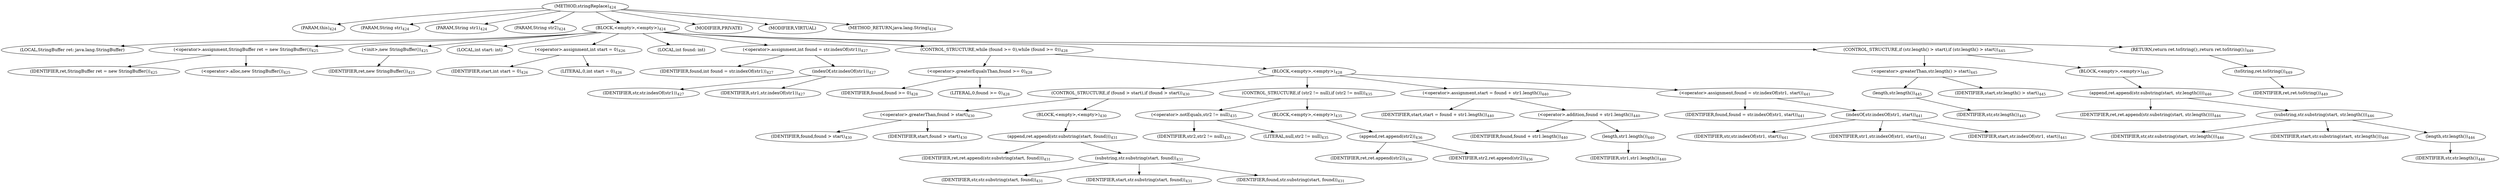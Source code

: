 digraph "stringReplace" {  
"1166" [label = <(METHOD,stringReplace)<SUB>424</SUB>> ]
"1167" [label = <(PARAM,this)<SUB>424</SUB>> ]
"1168" [label = <(PARAM,String str)<SUB>424</SUB>> ]
"1169" [label = <(PARAM,String str1)<SUB>424</SUB>> ]
"1170" [label = <(PARAM,String str2)<SUB>424</SUB>> ]
"1171" [label = <(BLOCK,&lt;empty&gt;,&lt;empty&gt;)<SUB>424</SUB>> ]
"90" [label = <(LOCAL,StringBuffer ret: java.lang.StringBuffer)> ]
"1172" [label = <(&lt;operator&gt;.assignment,StringBuffer ret = new StringBuffer())<SUB>425</SUB>> ]
"1173" [label = <(IDENTIFIER,ret,StringBuffer ret = new StringBuffer())<SUB>425</SUB>> ]
"1174" [label = <(&lt;operator&gt;.alloc,new StringBuffer())<SUB>425</SUB>> ]
"1175" [label = <(&lt;init&gt;,new StringBuffer())<SUB>425</SUB>> ]
"89" [label = <(IDENTIFIER,ret,new StringBuffer())<SUB>425</SUB>> ]
"1176" [label = <(LOCAL,int start: int)> ]
"1177" [label = <(&lt;operator&gt;.assignment,int start = 0)<SUB>426</SUB>> ]
"1178" [label = <(IDENTIFIER,start,int start = 0)<SUB>426</SUB>> ]
"1179" [label = <(LITERAL,0,int start = 0)<SUB>426</SUB>> ]
"1180" [label = <(LOCAL,int found: int)> ]
"1181" [label = <(&lt;operator&gt;.assignment,int found = str.indexOf(str1))<SUB>427</SUB>> ]
"1182" [label = <(IDENTIFIER,found,int found = str.indexOf(str1))<SUB>427</SUB>> ]
"1183" [label = <(indexOf,str.indexOf(str1))<SUB>427</SUB>> ]
"1184" [label = <(IDENTIFIER,str,str.indexOf(str1))<SUB>427</SUB>> ]
"1185" [label = <(IDENTIFIER,str1,str.indexOf(str1))<SUB>427</SUB>> ]
"1186" [label = <(CONTROL_STRUCTURE,while (found &gt;= 0),while (found &gt;= 0))<SUB>428</SUB>> ]
"1187" [label = <(&lt;operator&gt;.greaterEqualsThan,found &gt;= 0)<SUB>428</SUB>> ]
"1188" [label = <(IDENTIFIER,found,found &gt;= 0)<SUB>428</SUB>> ]
"1189" [label = <(LITERAL,0,found &gt;= 0)<SUB>428</SUB>> ]
"1190" [label = <(BLOCK,&lt;empty&gt;,&lt;empty&gt;)<SUB>428</SUB>> ]
"1191" [label = <(CONTROL_STRUCTURE,if (found &gt; start),if (found &gt; start))<SUB>430</SUB>> ]
"1192" [label = <(&lt;operator&gt;.greaterThan,found &gt; start)<SUB>430</SUB>> ]
"1193" [label = <(IDENTIFIER,found,found &gt; start)<SUB>430</SUB>> ]
"1194" [label = <(IDENTIFIER,start,found &gt; start)<SUB>430</SUB>> ]
"1195" [label = <(BLOCK,&lt;empty&gt;,&lt;empty&gt;)<SUB>430</SUB>> ]
"1196" [label = <(append,ret.append(str.substring(start, found)))<SUB>431</SUB>> ]
"1197" [label = <(IDENTIFIER,ret,ret.append(str.substring(start, found)))<SUB>431</SUB>> ]
"1198" [label = <(substring,str.substring(start, found))<SUB>431</SUB>> ]
"1199" [label = <(IDENTIFIER,str,str.substring(start, found))<SUB>431</SUB>> ]
"1200" [label = <(IDENTIFIER,start,str.substring(start, found))<SUB>431</SUB>> ]
"1201" [label = <(IDENTIFIER,found,str.substring(start, found))<SUB>431</SUB>> ]
"1202" [label = <(CONTROL_STRUCTURE,if (str2 != null),if (str2 != null))<SUB>435</SUB>> ]
"1203" [label = <(&lt;operator&gt;.notEquals,str2 != null)<SUB>435</SUB>> ]
"1204" [label = <(IDENTIFIER,str2,str2 != null)<SUB>435</SUB>> ]
"1205" [label = <(LITERAL,null,str2 != null)<SUB>435</SUB>> ]
"1206" [label = <(BLOCK,&lt;empty&gt;,&lt;empty&gt;)<SUB>435</SUB>> ]
"1207" [label = <(append,ret.append(str2))<SUB>436</SUB>> ]
"1208" [label = <(IDENTIFIER,ret,ret.append(str2))<SUB>436</SUB>> ]
"1209" [label = <(IDENTIFIER,str2,ret.append(str2))<SUB>436</SUB>> ]
"1210" [label = <(&lt;operator&gt;.assignment,start = found + str1.length())<SUB>440</SUB>> ]
"1211" [label = <(IDENTIFIER,start,start = found + str1.length())<SUB>440</SUB>> ]
"1212" [label = <(&lt;operator&gt;.addition,found + str1.length())<SUB>440</SUB>> ]
"1213" [label = <(IDENTIFIER,found,found + str1.length())<SUB>440</SUB>> ]
"1214" [label = <(length,str1.length())<SUB>440</SUB>> ]
"1215" [label = <(IDENTIFIER,str1,str1.length())<SUB>440</SUB>> ]
"1216" [label = <(&lt;operator&gt;.assignment,found = str.indexOf(str1, start))<SUB>441</SUB>> ]
"1217" [label = <(IDENTIFIER,found,found = str.indexOf(str1, start))<SUB>441</SUB>> ]
"1218" [label = <(indexOf,str.indexOf(str1, start))<SUB>441</SUB>> ]
"1219" [label = <(IDENTIFIER,str,str.indexOf(str1, start))<SUB>441</SUB>> ]
"1220" [label = <(IDENTIFIER,str1,str.indexOf(str1, start))<SUB>441</SUB>> ]
"1221" [label = <(IDENTIFIER,start,str.indexOf(str1, start))<SUB>441</SUB>> ]
"1222" [label = <(CONTROL_STRUCTURE,if (str.length() &gt; start),if (str.length() &gt; start))<SUB>445</SUB>> ]
"1223" [label = <(&lt;operator&gt;.greaterThan,str.length() &gt; start)<SUB>445</SUB>> ]
"1224" [label = <(length,str.length())<SUB>445</SUB>> ]
"1225" [label = <(IDENTIFIER,str,str.length())<SUB>445</SUB>> ]
"1226" [label = <(IDENTIFIER,start,str.length() &gt; start)<SUB>445</SUB>> ]
"1227" [label = <(BLOCK,&lt;empty&gt;,&lt;empty&gt;)<SUB>445</SUB>> ]
"1228" [label = <(append,ret.append(str.substring(start, str.length())))<SUB>446</SUB>> ]
"1229" [label = <(IDENTIFIER,ret,ret.append(str.substring(start, str.length())))<SUB>446</SUB>> ]
"1230" [label = <(substring,str.substring(start, str.length()))<SUB>446</SUB>> ]
"1231" [label = <(IDENTIFIER,str,str.substring(start, str.length()))<SUB>446</SUB>> ]
"1232" [label = <(IDENTIFIER,start,str.substring(start, str.length()))<SUB>446</SUB>> ]
"1233" [label = <(length,str.length())<SUB>446</SUB>> ]
"1234" [label = <(IDENTIFIER,str,str.length())<SUB>446</SUB>> ]
"1235" [label = <(RETURN,return ret.toString();,return ret.toString();)<SUB>449</SUB>> ]
"1236" [label = <(toString,ret.toString())<SUB>449</SUB>> ]
"1237" [label = <(IDENTIFIER,ret,ret.toString())<SUB>449</SUB>> ]
"1238" [label = <(MODIFIER,PRIVATE)> ]
"1239" [label = <(MODIFIER,VIRTUAL)> ]
"1240" [label = <(METHOD_RETURN,java.lang.String)<SUB>424</SUB>> ]
  "1166" -> "1167" 
  "1166" -> "1168" 
  "1166" -> "1169" 
  "1166" -> "1170" 
  "1166" -> "1171" 
  "1166" -> "1238" 
  "1166" -> "1239" 
  "1166" -> "1240" 
  "1171" -> "90" 
  "1171" -> "1172" 
  "1171" -> "1175" 
  "1171" -> "1176" 
  "1171" -> "1177" 
  "1171" -> "1180" 
  "1171" -> "1181" 
  "1171" -> "1186" 
  "1171" -> "1222" 
  "1171" -> "1235" 
  "1172" -> "1173" 
  "1172" -> "1174" 
  "1175" -> "89" 
  "1177" -> "1178" 
  "1177" -> "1179" 
  "1181" -> "1182" 
  "1181" -> "1183" 
  "1183" -> "1184" 
  "1183" -> "1185" 
  "1186" -> "1187" 
  "1186" -> "1190" 
  "1187" -> "1188" 
  "1187" -> "1189" 
  "1190" -> "1191" 
  "1190" -> "1202" 
  "1190" -> "1210" 
  "1190" -> "1216" 
  "1191" -> "1192" 
  "1191" -> "1195" 
  "1192" -> "1193" 
  "1192" -> "1194" 
  "1195" -> "1196" 
  "1196" -> "1197" 
  "1196" -> "1198" 
  "1198" -> "1199" 
  "1198" -> "1200" 
  "1198" -> "1201" 
  "1202" -> "1203" 
  "1202" -> "1206" 
  "1203" -> "1204" 
  "1203" -> "1205" 
  "1206" -> "1207" 
  "1207" -> "1208" 
  "1207" -> "1209" 
  "1210" -> "1211" 
  "1210" -> "1212" 
  "1212" -> "1213" 
  "1212" -> "1214" 
  "1214" -> "1215" 
  "1216" -> "1217" 
  "1216" -> "1218" 
  "1218" -> "1219" 
  "1218" -> "1220" 
  "1218" -> "1221" 
  "1222" -> "1223" 
  "1222" -> "1227" 
  "1223" -> "1224" 
  "1223" -> "1226" 
  "1224" -> "1225" 
  "1227" -> "1228" 
  "1228" -> "1229" 
  "1228" -> "1230" 
  "1230" -> "1231" 
  "1230" -> "1232" 
  "1230" -> "1233" 
  "1233" -> "1234" 
  "1235" -> "1236" 
  "1236" -> "1237" 
}
